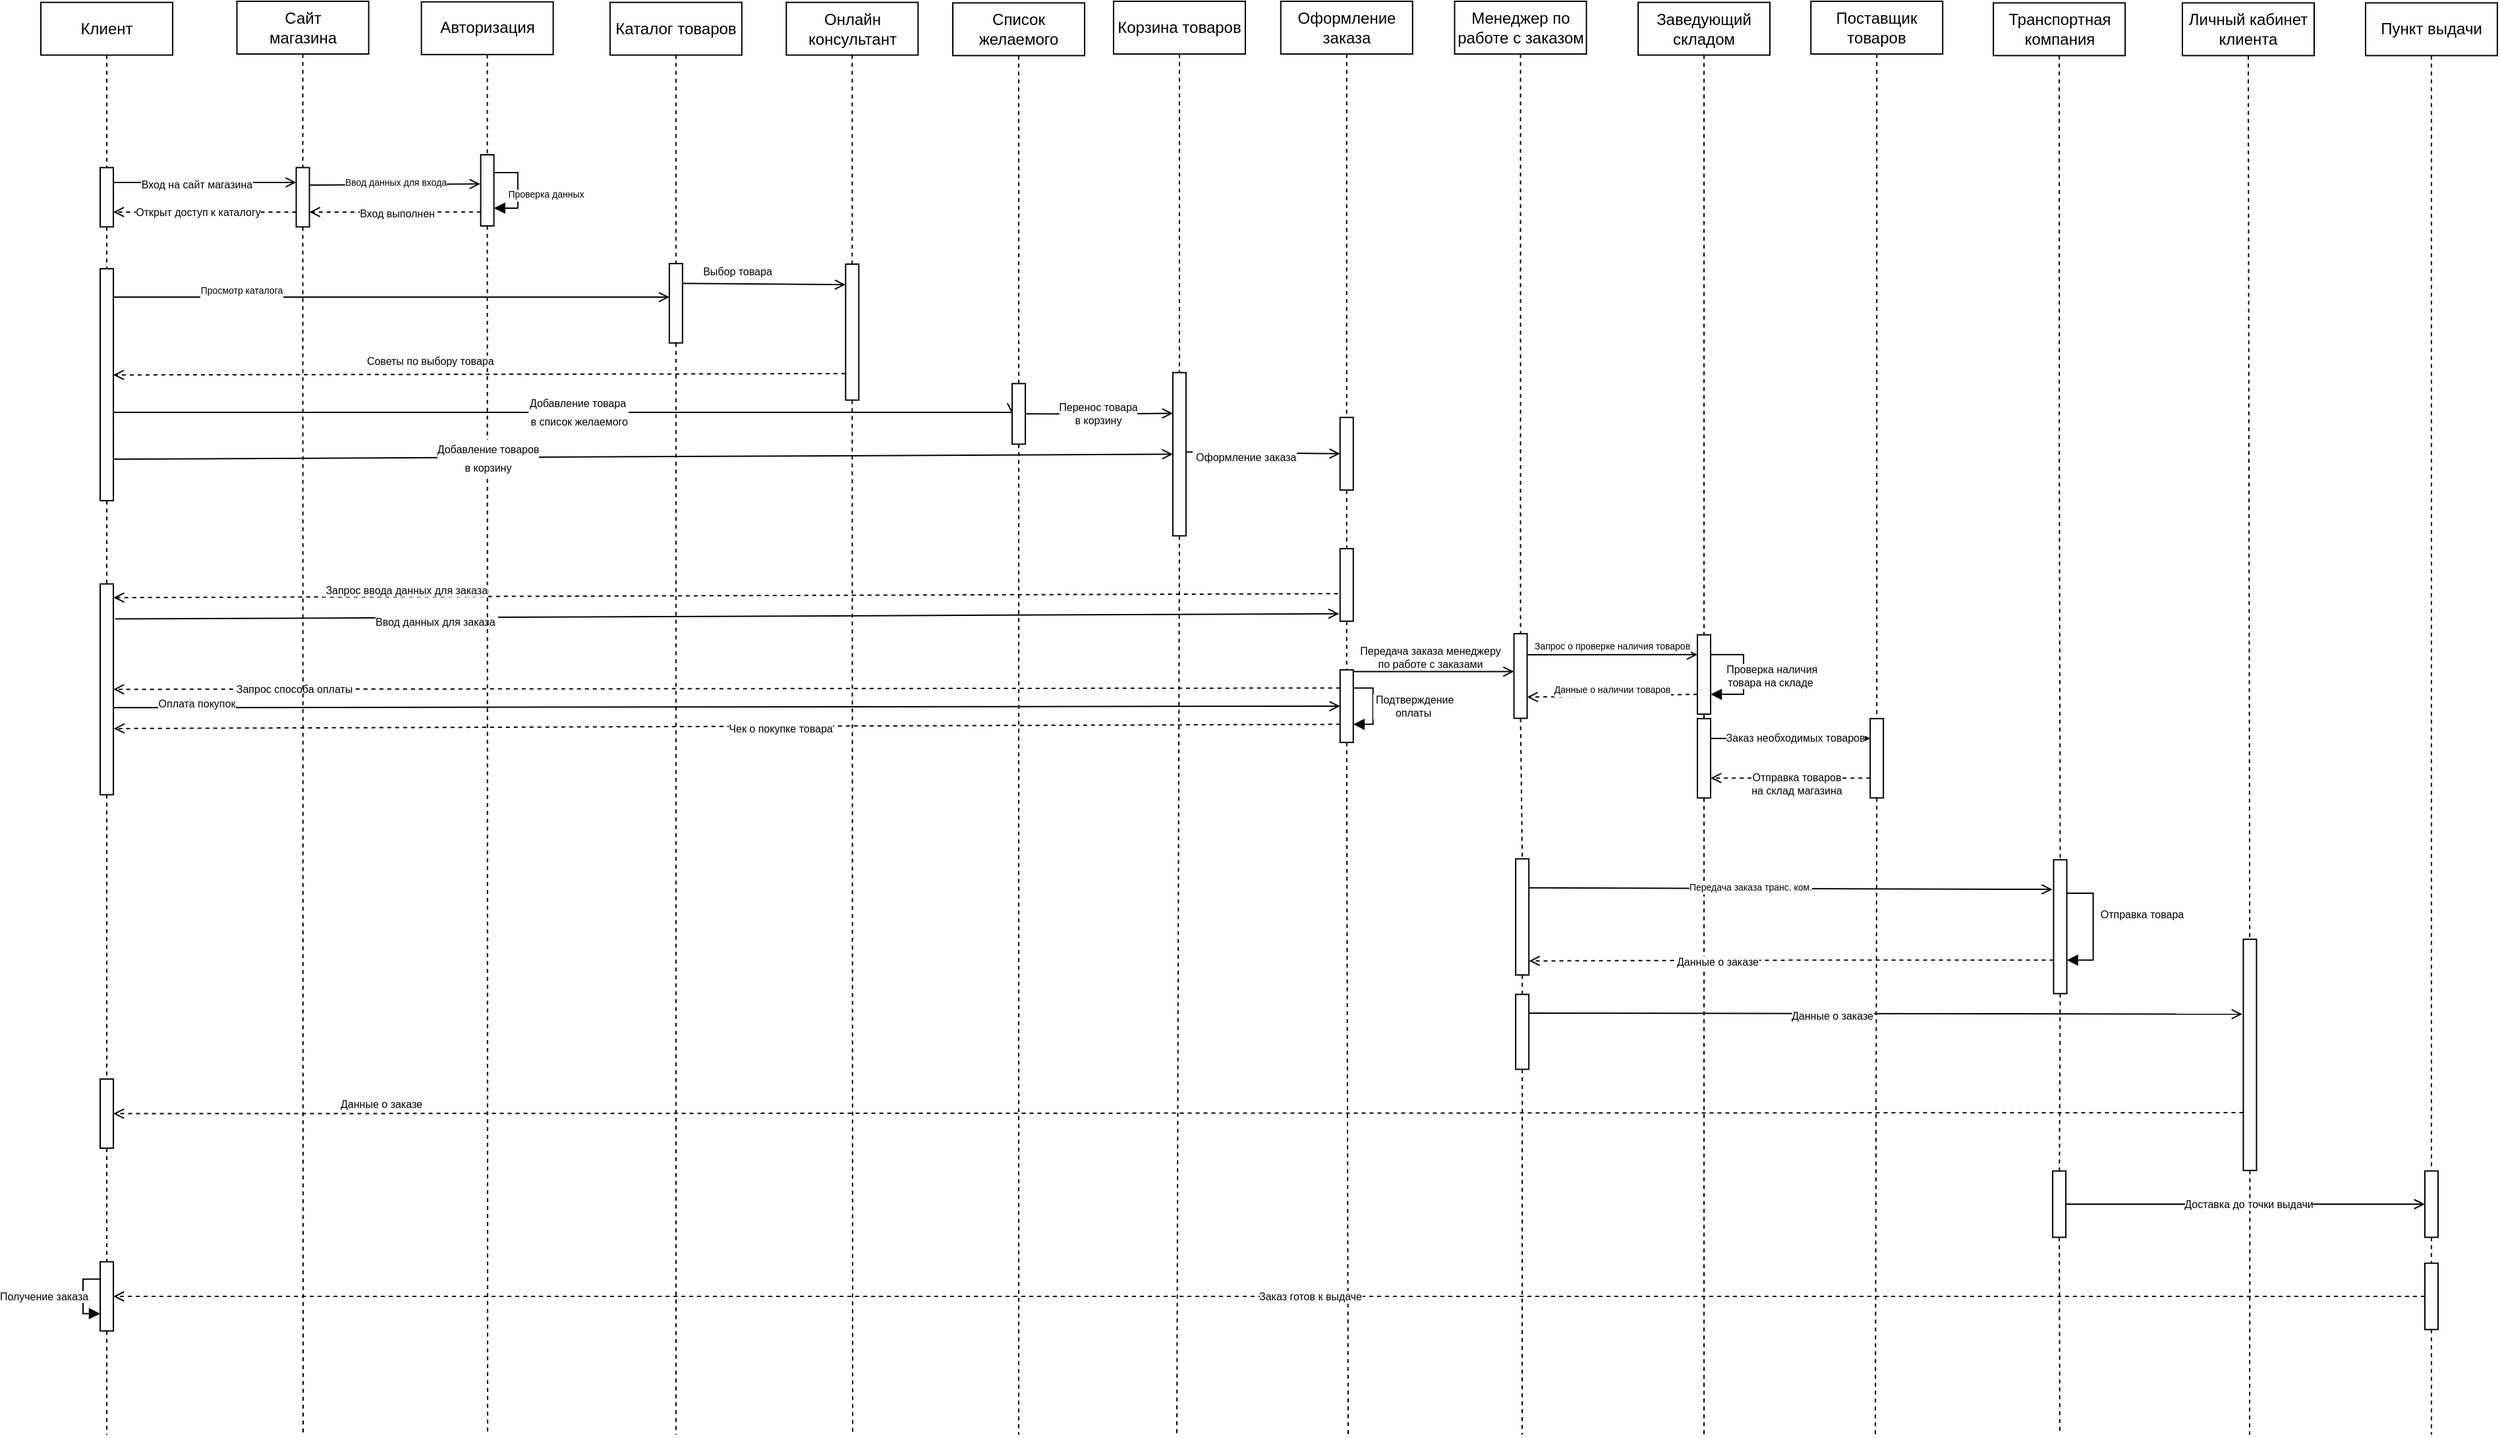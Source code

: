 <mxfile version="20.7.2" type="github">
  <diagram id="1C6cSwg7VmpAiblLXvoy" name="Страница 1">
    <mxGraphModel dx="4471" dy="1217" grid="1" gridSize="10" guides="1" tooltips="1" connect="1" arrows="1" fold="1" page="1" pageScale="1" pageWidth="2339" pageHeight="3300" math="0" shadow="0">
      <root>
        <mxCell id="0" />
        <mxCell id="1" parent="0" />
        <mxCell id="SabWteCTpefjTxFQU9_--33" style="rounded=0;orthogonalLoop=1;jettySize=auto;html=1;fontSize=8;endArrow=none;endFill=0;entryX=0.166;entryY=-0.134;entryDx=0;entryDy=0;startArrow=open;startFill=0;exitX=0.896;exitY=1.076;exitDx=0;exitDy=0;entryPerimeter=0;exitPerimeter=0;" parent="1" source="SabWteCTpefjTxFQU9_--16" target="SabWteCTpefjTxFQU9_--19" edge="1">
          <mxGeometry relative="1" as="geometry">
            <mxPoint x="-620" y="605" as="targetPoint" />
            <mxPoint x="-30" y="540" as="sourcePoint" />
          </mxGeometry>
        </mxCell>
        <mxCell id="SabWteCTpefjTxFQU9_--34" value="Ввод данных для заказа&amp;nbsp;" style="edgeLabel;html=1;align=center;verticalAlign=middle;resizable=0;points=[];fontSize=8;" parent="SabWteCTpefjTxFQU9_--33" vertex="1" connectable="0">
          <mxGeometry x="0.675" y="-1" relative="1" as="geometry">
            <mxPoint x="93" y="4" as="offset" />
          </mxGeometry>
        </mxCell>
        <mxCell id="xmQRBaJtH42mLP0wHH3l-34" value="Менеджер по работе с заказом" style="whiteSpace=wrap;html=1;align=center;" parent="1" vertex="1">
          <mxGeometry x="-329.23" y="72" width="100" height="40" as="geometry" />
        </mxCell>
        <mxCell id="SabWteCTpefjTxFQU9_--8" style="edgeStyle=none;rounded=0;orthogonalLoop=1;jettySize=auto;html=1;exitX=0.5;exitY=1;exitDx=0;exitDy=0;entryX=0;entryY=0.5;entryDx=0;entryDy=0;dashed=1;fontSize=8;endArrow=none;endFill=0;" parent="1" source="xmQRBaJtH42mLP0wHH3l-34" target="xmQRBaJtH42mLP0wHH3l-50" edge="1">
          <mxGeometry relative="1" as="geometry">
            <mxPoint x="-279.23" y="257.0" as="sourcePoint" />
          </mxGeometry>
        </mxCell>
        <mxCell id="wwu7eUDhGdENPaWgCfhL-5" style="edgeStyle=none;rounded=0;orthogonalLoop=1;jettySize=auto;html=1;endArrow=open;endFill=0;exitX=0.25;exitY=0;exitDx=0;exitDy=0;entryX=0.324;entryY=1.078;entryDx=0;entryDy=0;entryPerimeter=0;" parent="1" source="t5wxgiUbX30vSw5wbPk--4" target="hlWkLfJ_ghAU2IeBSESy-3" edge="1">
          <mxGeometry relative="1" as="geometry">
            <mxPoint x="124.5" y="888.88" as="sourcePoint" />
            <mxPoint x="280" y="840.22" as="targetPoint" />
          </mxGeometry>
        </mxCell>
        <mxCell id="wwu7eUDhGdENPaWgCfhL-7" value="Данные о заказе" style="edgeLabel;html=1;align=center;verticalAlign=middle;resizable=0;points=[];fontSize=8;" parent="wwu7eUDhGdENPaWgCfhL-5" vertex="1" connectable="0">
          <mxGeometry x="-0.151" y="-1" relative="1" as="geometry">
            <mxPoint as="offset" />
          </mxGeometry>
        </mxCell>
        <mxCell id="xmQRBaJtH42mLP0wHH3l-50" value="" style="rounded=0;whiteSpace=wrap;html=1;rotation=90;" parent="1" vertex="1">
          <mxGeometry x="-311.33" y="579.11" width="64.22" height="10" as="geometry" />
        </mxCell>
        <mxCell id="Gkl77x3huCFvcmWokDsf-9" style="edgeStyle=none;rounded=0;orthogonalLoop=1;jettySize=auto;html=1;exitX=0.5;exitY=1;exitDx=0;exitDy=0;entryX=0;entryY=0.5;entryDx=0;entryDy=0;dashed=1;endArrow=none;endFill=0;" parent="1" source="Gkl77x3huCFvcmWokDsf-2" target="Gkl77x3huCFvcmWokDsf-33" edge="1">
          <mxGeometry relative="1" as="geometry">
            <mxPoint x="-1351.98" y="137.8" as="targetPoint" />
          </mxGeometry>
        </mxCell>
        <mxCell id="Gkl77x3huCFvcmWokDsf-2" value="Клиент" style="whiteSpace=wrap;html=1;align=center;" parent="1" vertex="1">
          <mxGeometry x="-1401.98" y="72.8" width="100" height="40" as="geometry" />
        </mxCell>
        <mxCell id="Gkl77x3huCFvcmWokDsf-27" style="edgeStyle=none;rounded=0;orthogonalLoop=1;jettySize=auto;html=1;entryX=0.41;entryY=1.034;entryDx=0;entryDy=0;fontSize=7;endArrow=open;endFill=0;exitX=0.294;exitY=0.011;exitDx=0;exitDy=0;entryPerimeter=0;exitPerimeter=0;" parent="1" source="4py7BuK0P5c7qzIg3ZsJ-5" target="Gkl77x3huCFvcmWokDsf-26" edge="1">
          <mxGeometry relative="1" as="geometry">
            <mxPoint x="-1183.23" y="212" as="sourcePoint" />
          </mxGeometry>
        </mxCell>
        <mxCell id="Gkl77x3huCFvcmWokDsf-28" value="Ввод данных для входа" style="edgeLabel;html=1;align=center;verticalAlign=middle;resizable=0;points=[];fontSize=7;" parent="Gkl77x3huCFvcmWokDsf-27" vertex="1" connectable="0">
          <mxGeometry x="-0.348" y="1" relative="1" as="geometry">
            <mxPoint x="23" as="offset" />
          </mxGeometry>
        </mxCell>
        <mxCell id="Gkl77x3huCFvcmWokDsf-31" style="rounded=0;orthogonalLoop=1;jettySize=auto;html=1;exitX=0.5;exitY=1;exitDx=0;exitDy=0;entryX=0;entryY=0.5;entryDx=0;entryDy=0;fontSize=7;endArrow=none;endFill=0;dashed=1;" parent="1" source="Gkl77x3huCFvcmWokDsf-25" target="Gkl77x3huCFvcmWokDsf-26" edge="1">
          <mxGeometry relative="1" as="geometry" />
        </mxCell>
        <mxCell id="Gkl77x3huCFvcmWokDsf-25" value="Авторизация" style="whiteSpace=wrap;html=1;align=center;" parent="1" vertex="1">
          <mxGeometry x="-1113.23" y="72.4" width="100" height="40" as="geometry" />
        </mxCell>
        <mxCell id="Gkl77x3huCFvcmWokDsf-38" style="edgeStyle=none;rounded=0;orthogonalLoop=1;jettySize=auto;html=1;exitX=1;exitY=0.5;exitDx=0;exitDy=0;dashed=1;fontSize=7;endArrow=none;endFill=0;" parent="1" source="Gkl77x3huCFvcmWokDsf-26" edge="1">
          <mxGeometry relative="1" as="geometry">
            <mxPoint x="-1063" y="1160" as="targetPoint" />
          </mxGeometry>
        </mxCell>
        <mxCell id="4py7BuK0P5c7qzIg3ZsJ-1" style="rounded=0;orthogonalLoop=1;jettySize=auto;html=1;exitX=0.804;exitY=0.984;exitDx=0;exitDy=0;dashed=1;endArrow=open;endFill=0;entryX=0.75;entryY=0;entryDx=0;entryDy=0;exitPerimeter=0;" parent="1" source="Gkl77x3huCFvcmWokDsf-26" target="4py7BuK0P5c7qzIg3ZsJ-5" edge="1">
          <mxGeometry relative="1" as="geometry">
            <mxPoint x="-1183.23" y="229" as="targetPoint" />
          </mxGeometry>
        </mxCell>
        <mxCell id="4py7BuK0P5c7qzIg3ZsJ-2" value="&lt;font style=&quot;font-size: 8px;&quot;&gt;Вход выполнен&lt;/font&gt;" style="edgeLabel;html=1;align=center;verticalAlign=middle;resizable=0;points=[];" parent="4py7BuK0P5c7qzIg3ZsJ-1" vertex="1" connectable="0">
          <mxGeometry x="0.517" relative="1" as="geometry">
            <mxPoint x="34" as="offset" />
          </mxGeometry>
        </mxCell>
        <mxCell id="Gkl77x3huCFvcmWokDsf-26" value="" style="rounded=0;whiteSpace=wrap;html=1;rotation=90;" parent="1" vertex="1">
          <mxGeometry x="-1090.22" y="210.5" width="53.99" height="10" as="geometry" />
        </mxCell>
        <mxCell id="Gkl77x3huCFvcmWokDsf-29" style="edgeStyle=orthogonalEdgeStyle;rounded=0;orthogonalLoop=1;jettySize=auto;html=1;exitX=0.25;exitY=0;exitDx=0;exitDy=0;entryX=0.75;entryY=0;entryDx=0;entryDy=0;fontSize=7;endArrow=block;endFill=1;" parent="1" source="Gkl77x3huCFvcmWokDsf-26" target="Gkl77x3huCFvcmWokDsf-26" edge="1">
          <mxGeometry relative="1" as="geometry">
            <Array as="points">
              <mxPoint x="-1040.1" y="201.81" />
              <mxPoint x="-1040.1" y="228.81" />
            </Array>
          </mxGeometry>
        </mxCell>
        <mxCell id="Gkl77x3huCFvcmWokDsf-30" value="&amp;nbsp;Проверка данных" style="edgeLabel;html=1;align=center;verticalAlign=middle;resizable=0;points=[];fontSize=7;" parent="Gkl77x3huCFvcmWokDsf-29" vertex="1" connectable="0">
          <mxGeometry x="0.103" y="1" relative="1" as="geometry">
            <mxPoint x="19" as="offset" />
          </mxGeometry>
        </mxCell>
        <mxCell id="Gkl77x3huCFvcmWokDsf-32" value="Каталог товаров" style="whiteSpace=wrap;html=1;align=center;" parent="1" vertex="1">
          <mxGeometry x="-970.1" y="72.8" width="100" height="40" as="geometry" />
        </mxCell>
        <mxCell id="4py7BuK0P5c7qzIg3ZsJ-7" style="edgeStyle=none;rounded=0;orthogonalLoop=1;jettySize=auto;html=1;exitX=0.25;exitY=0;exitDx=0;exitDy=0;entryX=0.25;entryY=1;entryDx=0;entryDy=0;fontSize=8;endArrow=open;endFill=0;" parent="1" source="Gkl77x3huCFvcmWokDsf-33" target="4py7BuK0P5c7qzIg3ZsJ-5" edge="1">
          <mxGeometry relative="1" as="geometry" />
        </mxCell>
        <mxCell id="4py7BuK0P5c7qzIg3ZsJ-8" value="Вход на сайт магазина" style="edgeLabel;html=1;align=center;verticalAlign=middle;resizable=0;points=[];fontSize=8;" parent="4py7BuK0P5c7qzIg3ZsJ-7" vertex="1" connectable="0">
          <mxGeometry x="-0.247" y="-2" relative="1" as="geometry">
            <mxPoint x="11" y="-1" as="offset" />
          </mxGeometry>
        </mxCell>
        <mxCell id="Gkl77x3huCFvcmWokDsf-33" value="" style="rounded=0;whiteSpace=wrap;html=1;rotation=90;" parent="1" vertex="1">
          <mxGeometry x="-1374.48" y="215.71" width="45" height="10" as="geometry" />
        </mxCell>
        <mxCell id="SabWteCTpefjTxFQU9_--7" style="edgeStyle=none;rounded=0;orthogonalLoop=1;jettySize=auto;html=1;exitX=1;exitY=0.5;exitDx=0;exitDy=0;dashed=1;fontSize=8;endArrow=none;endFill=0;" parent="1" source="SabWteCTpefjTxFQU9_--23" edge="1">
          <mxGeometry relative="1" as="geometry">
            <mxPoint x="-920" y="1160" as="targetPoint" />
            <mxPoint x="-920.115" y="481.825" as="sourcePoint" />
          </mxGeometry>
        </mxCell>
        <mxCell id="Gkl77x3huCFvcmWokDsf-39" style="edgeStyle=none;rounded=0;orthogonalLoop=1;jettySize=auto;html=1;exitX=0.122;exitY=0.013;exitDx=0;exitDy=0;entryX=0.423;entryY=0.991;entryDx=0;entryDy=0;fontSize=7;endArrow=open;endFill=0;exitPerimeter=0;entryPerimeter=0;" parent="1" source="Gkl77x3huCFvcmWokDsf-37" target="SabWteCTpefjTxFQU9_--23" edge="1">
          <mxGeometry relative="1" as="geometry" />
        </mxCell>
        <mxCell id="Gkl77x3huCFvcmWokDsf-40" value="Просмотр каталога" style="edgeLabel;html=1;align=center;verticalAlign=middle;resizable=0;points=[];fontSize=7;" parent="Gkl77x3huCFvcmWokDsf-39" vertex="1" connectable="0">
          <mxGeometry x="-0.301" y="1" relative="1" as="geometry">
            <mxPoint x="-51" y="-4" as="offset" />
          </mxGeometry>
        </mxCell>
        <mxCell id="SabWteCTpefjTxFQU9_--12" style="edgeStyle=none;rounded=0;orthogonalLoop=1;jettySize=auto;html=1;exitX=0.5;exitY=1;exitDx=0;exitDy=0;entryX=0;entryY=0.5;entryDx=0;entryDy=0;dashed=1;fontSize=8;endArrow=none;endFill=0;" parent="1" source="SabWteCTpefjTxFQU9_--10" target="SabWteCTpefjTxFQU9_--11" edge="1">
          <mxGeometry relative="1" as="geometry" />
        </mxCell>
        <mxCell id="SabWteCTpefjTxFQU9_--10" value="Корзина товаров" style="whiteSpace=wrap;html=1;align=center;" parent="1" vertex="1">
          <mxGeometry x="-588.04" y="72" width="100" height="40" as="geometry" />
        </mxCell>
        <mxCell id="SabWteCTpefjTxFQU9_--18" style="edgeStyle=none;rounded=0;orthogonalLoop=1;jettySize=auto;html=1;exitX=1;exitY=0.5;exitDx=0;exitDy=0;dashed=1;fontSize=8;endArrow=none;endFill=0;" parent="1" source="SabWteCTpefjTxFQU9_--11" edge="1">
          <mxGeometry relative="1" as="geometry">
            <mxPoint x="-540" y="1160" as="targetPoint" />
          </mxGeometry>
        </mxCell>
        <mxCell id="6CkgmIkL6e7vxcwUD5hK-3" style="rounded=0;orthogonalLoop=1;jettySize=auto;html=1;exitX=0.487;exitY=-0.016;exitDx=0;exitDy=0;entryX=0.5;entryY=1;entryDx=0;entryDy=0;endArrow=open;endFill=0;exitPerimeter=0;" parent="1" source="SabWteCTpefjTxFQU9_--11" target="6CkgmIkL6e7vxcwUD5hK-1" edge="1">
          <mxGeometry relative="1" as="geometry" />
        </mxCell>
        <mxCell id="6CkgmIkL6e7vxcwUD5hK-4" value="&lt;font style=&quot;font-size: 8px;&quot;&gt;&amp;nbsp;Оформление заказа&lt;/font&gt;" style="edgeLabel;html=1;align=center;verticalAlign=middle;resizable=0;points=[];" parent="6CkgmIkL6e7vxcwUD5hK-3" vertex="1" connectable="0">
          <mxGeometry x="-0.252" y="-2" relative="1" as="geometry">
            <mxPoint as="offset" />
          </mxGeometry>
        </mxCell>
        <mxCell id="SabWteCTpefjTxFQU9_--11" value="" style="rounded=0;whiteSpace=wrap;html=1;rotation=90;" parent="1" vertex="1">
          <mxGeometry x="-600" y="410.77" width="123.91" height="10" as="geometry" />
        </mxCell>
        <mxCell id="SabWteCTpefjTxFQU9_--17" style="edgeStyle=none;rounded=0;orthogonalLoop=1;jettySize=auto;html=1;exitX=1;exitY=0.5;exitDx=0;exitDy=0;entryX=0;entryY=0.5;entryDx=0;entryDy=0;fontSize=8;endArrow=none;endFill=0;dashed=1;startArrow=none;" parent="1" source="6CkgmIkL6e7vxcwUD5hK-1" target="SabWteCTpefjTxFQU9_--16" edge="1">
          <mxGeometry relative="1" as="geometry" />
        </mxCell>
        <mxCell id="SabWteCTpefjTxFQU9_--15" value="Оформление заказа" style="whiteSpace=wrap;html=1;align=center;" parent="1" vertex="1">
          <mxGeometry x="-461.14" y="72" width="100" height="40" as="geometry" />
        </mxCell>
        <mxCell id="SabWteCTpefjTxFQU9_--37" style="edgeStyle=none;rounded=0;orthogonalLoop=1;jettySize=auto;html=1;exitX=1;exitY=0.5;exitDx=0;exitDy=0;entryX=0;entryY=0.5;entryDx=0;entryDy=0;dashed=1;fontSize=8;endArrow=none;endFill=0;" parent="1" source="SabWteCTpefjTxFQU9_--16" target="SabWteCTpefjTxFQU9_--36" edge="1">
          <mxGeometry relative="1" as="geometry" />
        </mxCell>
        <mxCell id="SabWteCTpefjTxFQU9_--21" style="edgeStyle=none;rounded=0;orthogonalLoop=1;jettySize=auto;html=1;entryX=0.62;entryY=1.068;entryDx=0;entryDy=0;fontSize=8;endArrow=none;endFill=0;exitX=0.065;exitY=-0.011;exitDx=0;exitDy=0;exitPerimeter=0;dashed=1;startArrow=open;startFill=0;entryPerimeter=0;" parent="1" source="SabWteCTpefjTxFQU9_--19" target="SabWteCTpefjTxFQU9_--16" edge="1">
          <mxGeometry relative="1" as="geometry">
            <mxPoint x="-940" y="530" as="sourcePoint" />
          </mxGeometry>
        </mxCell>
        <mxCell id="SabWteCTpefjTxFQU9_--22" value="&amp;nbsp;Запрос ввода данных для заказа" style="edgeLabel;html=1;align=center;verticalAlign=middle;resizable=0;points=[];fontSize=8;" parent="SabWteCTpefjTxFQU9_--21" vertex="1" connectable="0">
          <mxGeometry x="-0.865" y="2" relative="1" as="geometry">
            <mxPoint x="158" y="-4" as="offset" />
          </mxGeometry>
        </mxCell>
        <mxCell id="SabWteCTpefjTxFQU9_--38" style="edgeStyle=none;rounded=0;orthogonalLoop=1;jettySize=auto;html=1;exitX=0.587;exitY=0.025;exitDx=0;exitDy=0;entryX=0.5;entryY=1;entryDx=0;entryDy=0;fontSize=8;endArrow=open;endFill=0;exitPerimeter=0;" parent="1" source="SabWteCTpefjTxFQU9_--19" target="SabWteCTpefjTxFQU9_--36" edge="1">
          <mxGeometry relative="1" as="geometry" />
        </mxCell>
        <mxCell id="SabWteCTpefjTxFQU9_--39" value="Оплата покупок" style="edgeLabel;html=1;align=center;verticalAlign=middle;resizable=0;points=[];fontSize=8;" parent="SabWteCTpefjTxFQU9_--38" vertex="1" connectable="0">
          <mxGeometry x="-0.791" relative="1" as="geometry">
            <mxPoint x="-35" y="-3" as="offset" />
          </mxGeometry>
        </mxCell>
        <mxCell id="SabWteCTpefjTxFQU9_--19" value="" style="rounded=0;whiteSpace=wrap;html=1;rotation=90;" parent="1" vertex="1">
          <mxGeometry x="-1431.98" y="589.23" width="160" height="10" as="geometry" />
        </mxCell>
        <mxCell id="SabWteCTpefjTxFQU9_--20" value="" style="rounded=0;orthogonalLoop=1;jettySize=auto;html=1;exitX=1;exitY=0.5;exitDx=0;exitDy=0;fontSize=8;endArrow=none;endFill=0;dashed=1;startArrow=none;" parent="1" source="Gkl77x3huCFvcmWokDsf-37" target="SabWteCTpefjTxFQU9_--19" edge="1">
          <mxGeometry relative="1" as="geometry">
            <mxPoint x="-1352.274" y="812.8" as="targetPoint" />
            <mxPoint x="-1351.98" y="323.2" as="sourcePoint" />
          </mxGeometry>
        </mxCell>
        <mxCell id="tWSVUriyzBmCFwbqHir8-5" style="edgeStyle=none;rounded=0;orthogonalLoop=1;jettySize=auto;html=1;exitX=0.25;exitY=0;exitDx=0;exitDy=0;entryX=0.151;entryY=1.007;entryDx=0;entryDy=0;endArrow=open;endFill=0;entryPerimeter=0;" parent="1" source="SabWteCTpefjTxFQU9_--23" target="tWSVUriyzBmCFwbqHir8-3" edge="1">
          <mxGeometry relative="1" as="geometry" />
        </mxCell>
        <mxCell id="tWSVUriyzBmCFwbqHir8-8" value="&amp;nbsp; Выбор товара" style="edgeLabel;html=1;align=center;verticalAlign=middle;resizable=0;points=[];fontSize=8;" parent="tWSVUriyzBmCFwbqHir8-5" vertex="1" connectable="0">
          <mxGeometry x="-0.425" y="-1" relative="1" as="geometry">
            <mxPoint x="3" y="-11" as="offset" />
          </mxGeometry>
        </mxCell>
        <mxCell id="SabWteCTpefjTxFQU9_--23" value="" style="rounded=0;whiteSpace=wrap;html=1;rotation=90;" parent="1" vertex="1">
          <mxGeometry x="-950.23" y="296.2" width="60.23" height="10" as="geometry" />
        </mxCell>
        <mxCell id="SabWteCTpefjTxFQU9_--24" value="" style="edgeStyle=none;rounded=0;orthogonalLoop=1;jettySize=auto;html=1;exitX=0.5;exitY=1;exitDx=0;exitDy=0;entryX=0;entryY=0.5;entryDx=0;entryDy=0;dashed=1;fontSize=7;endArrow=none;endFill=0;" parent="1" source="Gkl77x3huCFvcmWokDsf-32" target="SabWteCTpefjTxFQU9_--23" edge="1">
          <mxGeometry relative="1" as="geometry">
            <mxPoint x="-920.1" y="112.8" as="sourcePoint" />
            <mxPoint x="-920.115" y="421.595" as="targetPoint" />
          </mxGeometry>
        </mxCell>
        <mxCell id="6CkgmIkL6e7vxcwUD5hK-7" style="rounded=0;orthogonalLoop=1;jettySize=auto;html=1;exitX=0;exitY=0;exitDx=0;exitDy=0;fontSize=8;endArrow=open;endFill=0;entryX=0.25;entryY=1;entryDx=0;entryDy=0;" parent="1" edge="1">
          <mxGeometry relative="1" as="geometry">
            <mxPoint x="-284.22" y="580.79" as="targetPoint" />
            <mxPoint x="-406.135" y="580.735" as="sourcePoint" />
          </mxGeometry>
        </mxCell>
        <mxCell id="6CkgmIkL6e7vxcwUD5hK-9" value="Передача заказа менеджеру &lt;br&gt;по работе с заказами" style="edgeLabel;html=1;align=center;verticalAlign=middle;resizable=0;points=[];fontSize=8;" parent="6CkgmIkL6e7vxcwUD5hK-7" vertex="1" connectable="0">
          <mxGeometry x="-0.045" y="2" relative="1" as="geometry">
            <mxPoint y="-9" as="offset" />
          </mxGeometry>
        </mxCell>
        <mxCell id="6CkgmIkL6e7vxcwUD5hK-10" style="edgeStyle=none;rounded=0;orthogonalLoop=1;jettySize=auto;html=1;exitX=0.75;exitY=1;exitDx=0;exitDy=0;entryX=0.686;entryY=-0.039;entryDx=0;entryDy=0;entryPerimeter=0;fontSize=8;endArrow=open;endFill=0;dashed=1;" parent="1" source="SabWteCTpefjTxFQU9_--36" target="SabWteCTpefjTxFQU9_--19" edge="1">
          <mxGeometry relative="1" as="geometry" />
        </mxCell>
        <mxCell id="6CkgmIkL6e7vxcwUD5hK-11" value="Чек о покупке товара" style="edgeLabel;html=1;align=center;verticalAlign=middle;resizable=0;points=[];fontSize=8;" parent="6CkgmIkL6e7vxcwUD5hK-10" vertex="1" connectable="0">
          <mxGeometry x="-0.085" y="2" relative="1" as="geometry">
            <mxPoint as="offset" />
          </mxGeometry>
        </mxCell>
        <mxCell id="hsWbIuTdc0-6WUOHF7rW-1" style="rounded=0;orthogonalLoop=1;jettySize=auto;html=1;exitX=0.25;exitY=1;exitDx=0;exitDy=0;entryX=0.5;entryY=0;entryDx=0;entryDy=0;dashed=1;endArrow=open;endFill=0;" parent="1" source="SabWteCTpefjTxFQU9_--36" target="SabWteCTpefjTxFQU9_--19" edge="1">
          <mxGeometry relative="1" as="geometry" />
        </mxCell>
        <mxCell id="hsWbIuTdc0-6WUOHF7rW-2" value="&lt;span style=&quot;font-size: 8px;&quot;&gt;Запрос способа оплаты&lt;/span&gt;" style="edgeLabel;html=1;align=center;verticalAlign=middle;resizable=0;points=[];" parent="hsWbIuTdc0-6WUOHF7rW-1" vertex="1" connectable="0">
          <mxGeometry x="0.706" y="-1" relative="1" as="geometry">
            <mxPoint as="offset" />
          </mxGeometry>
        </mxCell>
        <mxCell id="b9YagP9N5LQ2oF-ExX-y-10" style="edgeStyle=none;rounded=0;orthogonalLoop=1;jettySize=auto;html=1;exitX=1;exitY=0.5;exitDx=0;exitDy=0;dashed=1;fontSize=7;startArrow=none;startFill=0;endArrow=none;endFill=0;" parent="1" source="SabWteCTpefjTxFQU9_--36" edge="1">
          <mxGeometry relative="1" as="geometry">
            <mxPoint x="-410" y="1160" as="targetPoint" />
          </mxGeometry>
        </mxCell>
        <mxCell id="SabWteCTpefjTxFQU9_--36" value="" style="rounded=0;whiteSpace=wrap;html=1;rotation=90;" parent="1" vertex="1">
          <mxGeometry x="-438.69" y="602.0" width="55.11" height="10" as="geometry" />
        </mxCell>
        <mxCell id="SabWteCTpefjTxFQU9_--40" style="edgeStyle=orthogonalEdgeStyle;rounded=0;orthogonalLoop=1;jettySize=auto;html=1;exitX=0.25;exitY=0;exitDx=0;exitDy=0;entryX=0.75;entryY=0;entryDx=0;entryDy=0;fontSize=8;endArrow=block;endFill=1;" parent="1" source="SabWteCTpefjTxFQU9_--36" target="SabWteCTpefjTxFQU9_--36" edge="1">
          <mxGeometry relative="1" as="geometry">
            <Array as="points">
              <mxPoint x="-391.14" y="593" />
              <mxPoint x="-391.14" y="621" />
            </Array>
          </mxGeometry>
        </mxCell>
        <mxCell id="SabWteCTpefjTxFQU9_--41" value="&amp;nbsp;Подтверждение &lt;br&gt;оплаты" style="edgeLabel;html=1;align=center;verticalAlign=middle;resizable=0;points=[];fontSize=8;" parent="SabWteCTpefjTxFQU9_--40" vertex="1" connectable="0">
          <mxGeometry x="-0.335" y="3" relative="1" as="geometry">
            <mxPoint x="27" y="10" as="offset" />
          </mxGeometry>
        </mxCell>
        <mxCell id="tWSVUriyzBmCFwbqHir8-2" style="rounded=0;orthogonalLoop=1;jettySize=auto;html=1;exitX=1;exitY=0.5;exitDx=0;exitDy=0;dashed=1;endArrow=none;endFill=0;startArrow=none;" parent="1" source="tWSVUriyzBmCFwbqHir8-3" edge="1">
          <mxGeometry relative="1" as="geometry">
            <mxPoint x="-786" y="1160" as="targetPoint" />
          </mxGeometry>
        </mxCell>
        <mxCell id="tWSVUriyzBmCFwbqHir8-1" value="Онлайн консультант" style="whiteSpace=wrap;html=1;align=center;" parent="1" vertex="1">
          <mxGeometry x="-836.35" y="72.8" width="100" height="40" as="geometry" />
        </mxCell>
        <mxCell id="tWSVUriyzBmCFwbqHir8-6" style="edgeStyle=none;rounded=0;orthogonalLoop=1;jettySize=auto;html=1;exitX=0.805;exitY=1.017;exitDx=0;exitDy=0;entryX=0.458;entryY=0.012;entryDx=0;entryDy=0;endArrow=open;endFill=0;dashed=1;exitPerimeter=0;entryPerimeter=0;" parent="1" source="tWSVUriyzBmCFwbqHir8-3" target="Gkl77x3huCFvcmWokDsf-37" edge="1">
          <mxGeometry relative="1" as="geometry" />
        </mxCell>
        <mxCell id="tWSVUriyzBmCFwbqHir8-12" value="&amp;nbsp;Советы по выбору товара" style="edgeLabel;html=1;align=center;verticalAlign=middle;resizable=0;points=[];fontSize=8;" parent="tWSVUriyzBmCFwbqHir8-6" vertex="1" connectable="0">
          <mxGeometry x="0.212" relative="1" as="geometry">
            <mxPoint x="20" y="-10" as="offset" />
          </mxGeometry>
        </mxCell>
        <mxCell id="tWSVUriyzBmCFwbqHir8-3" value="" style="rounded=0;whiteSpace=wrap;html=1;rotation=90;" parent="1" vertex="1">
          <mxGeometry x="-837.96" y="318.1" width="103.23" height="10" as="geometry" />
        </mxCell>
        <mxCell id="tWSVUriyzBmCFwbqHir8-4" value="" style="edgeStyle=orthogonalEdgeStyle;rounded=0;orthogonalLoop=1;jettySize=auto;html=1;exitX=0.5;exitY=1;exitDx=0;exitDy=0;dashed=1;endArrow=none;endFill=0;" parent="1" source="tWSVUriyzBmCFwbqHir8-1" target="tWSVUriyzBmCFwbqHir8-3" edge="1">
          <mxGeometry relative="1" as="geometry">
            <mxPoint x="-786.35" y="812.4" as="targetPoint" />
            <mxPoint x="-786.35" y="112.8" as="sourcePoint" />
          </mxGeometry>
        </mxCell>
        <mxCell id="IDRo27c4-7jk8g-NWwNv-1" style="rounded=0;orthogonalLoop=1;jettySize=auto;html=1;entryX=0.5;entryY=1;entryDx=0;entryDy=0;exitX=0.821;exitY=0.052;exitDx=0;exitDy=0;exitPerimeter=0;endArrow=open;endFill=0;" parent="1" source="Gkl77x3huCFvcmWokDsf-37" target="SabWteCTpefjTxFQU9_--11" edge="1">
          <mxGeometry relative="1" as="geometry">
            <mxPoint x="-1170" y="450" as="sourcePoint" />
          </mxGeometry>
        </mxCell>
        <mxCell id="IDRo27c4-7jk8g-NWwNv-2" value="&lt;font style=&quot;font-size: 8px;&quot;&gt;Добавление товаров &lt;br&gt;в корзину&lt;/font&gt;" style="edgeLabel;html=1;align=center;verticalAlign=middle;resizable=0;points=[];" parent="IDRo27c4-7jk8g-NWwNv-1" vertex="1" connectable="0">
          <mxGeometry x="-0.294" y="2" relative="1" as="geometry">
            <mxPoint y="2" as="offset" />
          </mxGeometry>
        </mxCell>
        <mxCell id="F6ySvw9gOs0Uk4eS4X5j-9" style="edgeStyle=orthogonalEdgeStyle;rounded=0;orthogonalLoop=1;jettySize=auto;html=1;exitX=0.75;exitY=0;exitDx=0;exitDy=0;entryX=0.5;entryY=1;entryDx=0;entryDy=0;endArrow=open;endFill=0;" edge="1" parent="1" source="Gkl77x3huCFvcmWokDsf-37" target="F6ySvw9gOs0Uk4eS4X5j-7">
          <mxGeometry relative="1" as="geometry">
            <Array as="points">
              <mxPoint x="-1347" y="384" />
            </Array>
          </mxGeometry>
        </mxCell>
        <mxCell id="F6ySvw9gOs0Uk4eS4X5j-10" value="&lt;font style=&quot;font-size: 8px;&quot;&gt;Добавление товара&lt;br&gt;&amp;nbsp;в список желаемого&lt;/font&gt;" style="edgeLabel;html=1;align=center;verticalAlign=middle;resizable=0;points=[];" vertex="1" connectable="0" parent="F6ySvw9gOs0Uk4eS4X5j-9">
          <mxGeometry x="0.06" y="1" relative="1" as="geometry">
            <mxPoint as="offset" />
          </mxGeometry>
        </mxCell>
        <mxCell id="Gkl77x3huCFvcmWokDsf-37" value="" style="rounded=0;whiteSpace=wrap;html=1;rotation=90;" parent="1" vertex="1">
          <mxGeometry x="-1440" y="358.02" width="176.04" height="10" as="geometry" />
        </mxCell>
        <mxCell id="tWSVUriyzBmCFwbqHir8-9" value="" style="rounded=0;orthogonalLoop=1;jettySize=auto;html=1;exitX=1;exitY=0.5;exitDx=0;exitDy=0;fontSize=8;endArrow=none;endFill=0;dashed=1;" parent="1" source="Gkl77x3huCFvcmWokDsf-33" target="Gkl77x3huCFvcmWokDsf-37" edge="1">
          <mxGeometry relative="1" as="geometry">
            <mxPoint x="-1351.98" y="514.23" as="targetPoint" />
            <mxPoint x="-1351.98" y="323.2" as="sourcePoint" />
          </mxGeometry>
        </mxCell>
        <mxCell id="tWSVUriyzBmCFwbqHir8-14" style="rounded=0;orthogonalLoop=1;jettySize=auto;html=1;exitX=1;exitY=0.5;exitDx=0;exitDy=0;fontSize=8;endArrow=none;endFill=0;dashed=1;startArrow=none;" parent="1" source="sa_YYTe1VB1jBONE82s6-5" edge="1">
          <mxGeometry relative="1" as="geometry">
            <mxPoint x="-140" y="1160" as="targetPoint" />
          </mxGeometry>
        </mxCell>
        <mxCell id="tWSVUriyzBmCFwbqHir8-13" value="Заведующий складом" style="whiteSpace=wrap;html=1;align=center;" parent="1" vertex="1">
          <mxGeometry x="-190.0" y="72.8" width="100" height="40" as="geometry" />
        </mxCell>
        <mxCell id="sa_YYTe1VB1jBONE82s6-7" style="edgeStyle=none;rounded=0;orthogonalLoop=1;jettySize=auto;html=1;exitX=1;exitY=0.5;exitDx=0;exitDy=0;entryX=0;entryY=0.5;entryDx=0;entryDy=0;dashed=1;endArrow=none;endFill=0;" parent="1" source="tWSVUriyzBmCFwbqHir8-15" target="sa_YYTe1VB1jBONE82s6-5" edge="1">
          <mxGeometry relative="1" as="geometry" />
        </mxCell>
        <mxCell id="b9YagP9N5LQ2oF-ExX-y-3" style="rounded=0;orthogonalLoop=1;jettySize=auto;html=1;exitX=0.25;exitY=1;exitDx=0;exitDy=0;endArrow=none;endFill=0;startArrow=open;startFill=0;entryX=0.25;entryY=0;entryDx=0;entryDy=0;" parent="1" source="tWSVUriyzBmCFwbqHir8-15" target="xmQRBaJtH42mLP0wHH3l-50" edge="1">
          <mxGeometry relative="1" as="geometry">
            <mxPoint x="-270" y="570" as="targetPoint" />
          </mxGeometry>
        </mxCell>
        <mxCell id="b9YagP9N5LQ2oF-ExX-y-4" value="&lt;font style=&quot;font-size: 7px;&quot;&gt;Запрос о проверке наличия товаров&lt;/font&gt;" style="edgeLabel;html=1;align=center;verticalAlign=middle;resizable=0;points=[];" parent="b9YagP9N5LQ2oF-ExX-y-3" vertex="1" connectable="0">
          <mxGeometry x="0.212" y="-1" relative="1" as="geometry">
            <mxPoint x="13" y="-7" as="offset" />
          </mxGeometry>
        </mxCell>
        <mxCell id="b9YagP9N5LQ2oF-ExX-y-5" style="edgeStyle=none;rounded=0;orthogonalLoop=1;jettySize=auto;html=1;exitX=0.75;exitY=1;exitDx=0;exitDy=0;fontSize=7;startArrow=none;startFill=0;endArrow=open;endFill=0;dashed=1;entryX=0.75;entryY=0;entryDx=0;entryDy=0;" parent="1" source="tWSVUriyzBmCFwbqHir8-15" target="xmQRBaJtH42mLP0wHH3l-50" edge="1">
          <mxGeometry relative="1" as="geometry">
            <mxPoint x="-270" y="598" as="targetPoint" />
          </mxGeometry>
        </mxCell>
        <mxCell id="b9YagP9N5LQ2oF-ExX-y-6" value="Данные о наличии товаров" style="edgeLabel;html=1;align=center;verticalAlign=middle;resizable=0;points=[];fontSize=7;" parent="b9YagP9N5LQ2oF-ExX-y-5" vertex="1" connectable="0">
          <mxGeometry x="0.276" y="-1" relative="1" as="geometry">
            <mxPoint x="17" y="-4" as="offset" />
          </mxGeometry>
        </mxCell>
        <mxCell id="tWSVUriyzBmCFwbqHir8-15" value="" style="rounded=0;whiteSpace=wrap;html=1;rotation=90;" parent="1" vertex="1">
          <mxGeometry x="-170.11" y="577.97" width="60.23" height="10" as="geometry" />
        </mxCell>
        <mxCell id="tWSVUriyzBmCFwbqHir8-20" style="edgeStyle=orthogonalEdgeStyle;rounded=0;orthogonalLoop=1;jettySize=auto;html=1;exitX=0.25;exitY=0;exitDx=0;exitDy=0;entryX=0.75;entryY=0;entryDx=0;entryDy=0;fontSize=8;endArrow=block;endFill=1;" parent="1" source="tWSVUriyzBmCFwbqHir8-15" target="tWSVUriyzBmCFwbqHir8-15" edge="1">
          <mxGeometry relative="1" as="geometry">
            <Array as="points">
              <mxPoint x="-110.0" y="567.97" />
              <mxPoint x="-110.0" y="597.97" />
            </Array>
          </mxGeometry>
        </mxCell>
        <mxCell id="tWSVUriyzBmCFwbqHir8-21" value="&amp;nbsp;Проверка наличия &lt;br&gt;товара на складе" style="edgeLabel;html=1;align=center;verticalAlign=middle;resizable=0;points=[];fontSize=8;" parent="tWSVUriyzBmCFwbqHir8-20" vertex="1" connectable="0">
          <mxGeometry x="0.299" y="3" relative="1" as="geometry">
            <mxPoint x="17" y="-11" as="offset" />
          </mxGeometry>
        </mxCell>
        <mxCell id="6CkgmIkL6e7vxcwUD5hK-1" value="" style="rounded=0;whiteSpace=wrap;html=1;rotation=90;" parent="1" vertex="1">
          <mxGeometry x="-438.7" y="410.4" width="55.11" height="10" as="geometry" />
        </mxCell>
        <mxCell id="6CkgmIkL6e7vxcwUD5hK-6" value="" style="edgeStyle=none;rounded=0;orthogonalLoop=1;jettySize=auto;html=1;exitX=0.5;exitY=1;exitDx=0;exitDy=0;entryX=0;entryY=0.5;entryDx=0;entryDy=0;fontSize=8;endArrow=none;endFill=0;dashed=1;" parent="1" source="SabWteCTpefjTxFQU9_--15" target="6CkgmIkL6e7vxcwUD5hK-1" edge="1">
          <mxGeometry relative="1" as="geometry">
            <mxPoint x="-411.14" y="112" as="sourcePoint" />
            <mxPoint x="-411.145" y="319.445" as="targetPoint" />
          </mxGeometry>
        </mxCell>
        <mxCell id="hlWkLfJ_ghAU2IeBSESy-1" value="Личный кабинет&lt;br&gt;клиента" style="whiteSpace=wrap;html=1;align=center;" parent="1" vertex="1">
          <mxGeometry x="223" y="73.2" width="100" height="40" as="geometry" />
        </mxCell>
        <mxCell id="hlWkLfJ_ghAU2IeBSESy-5" style="edgeStyle=none;rounded=0;orthogonalLoop=1;jettySize=auto;html=1;exitX=0.75;exitY=1;exitDx=0;exitDy=0;dashed=1;endArrow=open;endFill=0;entryX=0.5;entryY=0;entryDx=0;entryDy=0;" parent="1" source="hlWkLfJ_ghAU2IeBSESy-3" target="hlWkLfJ_ghAU2IeBSESy-6" edge="1">
          <mxGeometry relative="1" as="geometry">
            <mxPoint x="-1180" y="729.22" as="targetPoint" />
          </mxGeometry>
        </mxCell>
        <mxCell id="hlWkLfJ_ghAU2IeBSESy-10" value="Данные о заказе" style="edgeLabel;html=1;align=center;verticalAlign=middle;resizable=0;points=[];fontSize=8;" parent="hlWkLfJ_ghAU2IeBSESy-5" vertex="1" connectable="0">
          <mxGeometry x="0.93" relative="1" as="geometry">
            <mxPoint x="146" y="-8" as="offset" />
          </mxGeometry>
        </mxCell>
        <mxCell id="b9YagP9N5LQ2oF-ExX-y-14" style="edgeStyle=none;rounded=0;orthogonalLoop=1;jettySize=auto;html=1;exitX=1;exitY=0.5;exitDx=0;exitDy=0;dashed=1;fontSize=7;startArrow=none;startFill=0;endArrow=none;endFill=0;" parent="1" source="hlWkLfJ_ghAU2IeBSESy-3" edge="1">
          <mxGeometry relative="1" as="geometry">
            <mxPoint x="273.273" y="942.255" as="targetPoint" />
          </mxGeometry>
        </mxCell>
        <mxCell id="b9YagP9N5LQ2oF-ExX-y-16" style="edgeStyle=none;rounded=0;orthogonalLoop=1;jettySize=auto;html=1;exitX=1;exitY=0.5;exitDx=0;exitDy=0;dashed=1;fontSize=7;startArrow=none;startFill=0;endArrow=none;endFill=0;" parent="1" source="hlWkLfJ_ghAU2IeBSESy-3" edge="1">
          <mxGeometry relative="1" as="geometry">
            <mxPoint x="274" y="1160" as="targetPoint" />
          </mxGeometry>
        </mxCell>
        <mxCell id="hlWkLfJ_ghAU2IeBSESy-3" value="" style="rounded=0;whiteSpace=wrap;html=1;rotation=90;" parent="1" vertex="1">
          <mxGeometry x="186.5" y="866.68" width="175.49" height="10" as="geometry" />
        </mxCell>
        <mxCell id="hlWkLfJ_ghAU2IeBSESy-4" value="" style="rounded=0;orthogonalLoop=1;jettySize=auto;html=1;exitX=0.5;exitY=1;exitDx=0;exitDy=0;dashed=1;endArrow=none;endFill=0;" parent="1" source="hlWkLfJ_ghAU2IeBSESy-1" target="hlWkLfJ_ghAU2IeBSESy-3" edge="1">
          <mxGeometry relative="1" as="geometry">
            <mxPoint x="273" y="814.4" as="targetPoint" />
            <mxPoint x="273" y="113.2" as="sourcePoint" />
          </mxGeometry>
        </mxCell>
        <mxCell id="hlWkLfJ_ghAU2IeBSESy-6" value="" style="rounded=0;whiteSpace=wrap;html=1;rotation=90;" parent="1" vertex="1">
          <mxGeometry x="-1378.23" y="911.28" width="52.5" height="10" as="geometry" />
        </mxCell>
        <mxCell id="hlWkLfJ_ghAU2IeBSESy-7" value="" style="rounded=0;orthogonalLoop=1;jettySize=auto;html=1;exitX=1;exitY=0.5;exitDx=0;exitDy=0;fontSize=8;endArrow=none;endFill=0;dashed=1;startArrow=none;" parent="1" source="SabWteCTpefjTxFQU9_--19" target="hlWkLfJ_ghAU2IeBSESy-6" edge="1">
          <mxGeometry relative="1" as="geometry">
            <mxPoint x="-1352.274" y="812.8" as="targetPoint" />
            <mxPoint x="-1351.98" y="636.73" as="sourcePoint" />
          </mxGeometry>
        </mxCell>
        <mxCell id="4py7BuK0P5c7qzIg3ZsJ-4" style="edgeStyle=none;rounded=0;orthogonalLoop=1;jettySize=auto;html=1;exitX=1;exitY=0.5;exitDx=0;exitDy=0;dashed=1;fontSize=8;endArrow=none;endFill=0;startArrow=none;" parent="1" source="4py7BuK0P5c7qzIg3ZsJ-5" edge="1">
          <mxGeometry relative="1" as="geometry">
            <mxPoint x="-1203" y="1160" as="targetPoint" />
          </mxGeometry>
        </mxCell>
        <mxCell id="4py7BuK0P5c7qzIg3ZsJ-3" value="Сайт&lt;br&gt;магазина" style="whiteSpace=wrap;html=1;align=center;" parent="1" vertex="1">
          <mxGeometry x="-1253.23" y="72" width="100" height="40" as="geometry" />
        </mxCell>
        <mxCell id="4py7BuK0P5c7qzIg3ZsJ-9" style="edgeStyle=none;rounded=0;orthogonalLoop=1;jettySize=auto;html=1;exitX=0.75;exitY=1;exitDx=0;exitDy=0;entryX=0.75;entryY=0;entryDx=0;entryDy=0;fontSize=8;endArrow=open;endFill=0;dashed=1;" parent="1" source="4py7BuK0P5c7qzIg3ZsJ-5" target="Gkl77x3huCFvcmWokDsf-33" edge="1">
          <mxGeometry relative="1" as="geometry" />
        </mxCell>
        <mxCell id="4py7BuK0P5c7qzIg3ZsJ-10" value="Открыт доступ к каталогу" style="edgeLabel;html=1;align=center;verticalAlign=middle;resizable=0;points=[];fontSize=8;" parent="4py7BuK0P5c7qzIg3ZsJ-9" vertex="1" connectable="0">
          <mxGeometry x="0.295" y="-1" relative="1" as="geometry">
            <mxPoint x="15" y="1" as="offset" />
          </mxGeometry>
        </mxCell>
        <mxCell id="4py7BuK0P5c7qzIg3ZsJ-5" value="" style="rounded=0;whiteSpace=wrap;html=1;rotation=90;" parent="1" vertex="1">
          <mxGeometry x="-1225.73" y="215.71" width="45" height="10" as="geometry" />
        </mxCell>
        <mxCell id="4py7BuK0P5c7qzIg3ZsJ-6" value="" style="edgeStyle=none;rounded=0;orthogonalLoop=1;jettySize=auto;html=1;exitX=0.5;exitY=1;exitDx=0;exitDy=0;dashed=1;fontSize=8;endArrow=none;endFill=0;" parent="1" source="4py7BuK0P5c7qzIg3ZsJ-3" target="4py7BuK0P5c7qzIg3ZsJ-5" edge="1">
          <mxGeometry relative="1" as="geometry">
            <mxPoint x="-1203.23" y="812" as="targetPoint" />
            <mxPoint x="-1203.23" y="112" as="sourcePoint" />
          </mxGeometry>
        </mxCell>
        <mxCell id="sa_YYTe1VB1jBONE82s6-2" style="rounded=0;orthogonalLoop=1;jettySize=auto;html=1;exitX=1;exitY=0.5;exitDx=0;exitDy=0;endArrow=none;endFill=0;dashed=1;startArrow=none;" parent="1" source="sa_YYTe1VB1jBONE82s6-3" edge="1">
          <mxGeometry relative="1" as="geometry">
            <mxPoint x="-10" y="1160" as="targetPoint" />
          </mxGeometry>
        </mxCell>
        <mxCell id="sa_YYTe1VB1jBONE82s6-1" value="Поставщик товаров" style="whiteSpace=wrap;html=1;align=center;" parent="1" vertex="1">
          <mxGeometry x="-58.88" y="72.0" width="100" height="40" as="geometry" />
        </mxCell>
        <mxCell id="sa_YYTe1VB1jBONE82s6-10" style="edgeStyle=none;rounded=0;orthogonalLoop=1;jettySize=auto;html=1;exitX=0.75;exitY=1;exitDx=0;exitDy=0;entryX=0.75;entryY=0;entryDx=0;entryDy=0;fontSize=8;endArrow=open;endFill=0;dashed=1;" parent="1" source="sa_YYTe1VB1jBONE82s6-3" target="sa_YYTe1VB1jBONE82s6-5" edge="1">
          <mxGeometry relative="1" as="geometry" />
        </mxCell>
        <mxCell id="sa_YYTe1VB1jBONE82s6-11" value="Отправка товаров &lt;br&gt;на склад магазина" style="edgeLabel;html=1;align=center;verticalAlign=middle;resizable=0;points=[];fontSize=8;" parent="sa_YYTe1VB1jBONE82s6-10" vertex="1" connectable="0">
          <mxGeometry x="0.375" y="1" relative="1" as="geometry">
            <mxPoint x="27" y="3" as="offset" />
          </mxGeometry>
        </mxCell>
        <mxCell id="sa_YYTe1VB1jBONE82s6-3" value="" style="rounded=0;whiteSpace=wrap;html=1;rotation=90;" parent="1" vertex="1">
          <mxGeometry x="-38.99" y="641.56" width="60.23" height="10" as="geometry" />
        </mxCell>
        <mxCell id="sa_YYTe1VB1jBONE82s6-4" value="" style="edgeStyle=orthogonalEdgeStyle;rounded=0;orthogonalLoop=1;jettySize=auto;html=1;exitX=0.5;exitY=1;exitDx=0;exitDy=0;endArrow=none;endFill=0;dashed=1;" parent="1" source="sa_YYTe1VB1jBONE82s6-1" target="sa_YYTe1VB1jBONE82s6-3" edge="1">
          <mxGeometry relative="1" as="geometry">
            <mxPoint x="-8.713" y="815.333" as="targetPoint" />
            <mxPoint x="-8.88" y="112" as="sourcePoint" />
          </mxGeometry>
        </mxCell>
        <mxCell id="sa_YYTe1VB1jBONE82s6-8" style="edgeStyle=none;rounded=0;orthogonalLoop=1;jettySize=auto;html=1;exitX=0.25;exitY=0;exitDx=0;exitDy=0;entryX=0.25;entryY=1;entryDx=0;entryDy=0;endArrow=open;endFill=0;" parent="1" source="sa_YYTe1VB1jBONE82s6-5" target="sa_YYTe1VB1jBONE82s6-3" edge="1">
          <mxGeometry relative="1" as="geometry" />
        </mxCell>
        <mxCell id="sa_YYTe1VB1jBONE82s6-9" value="&lt;font style=&quot;font-size: 8px;&quot;&gt;Заказ необходимых товаров&lt;/font&gt;" style="edgeLabel;html=1;align=center;verticalAlign=middle;resizable=0;points=[];" parent="sa_YYTe1VB1jBONE82s6-8" vertex="1" connectable="0">
          <mxGeometry x="-0.3" y="3" relative="1" as="geometry">
            <mxPoint x="21" y="1" as="offset" />
          </mxGeometry>
        </mxCell>
        <mxCell id="sa_YYTe1VB1jBONE82s6-5" value="" style="rounded=0;whiteSpace=wrap;html=1;rotation=90;" parent="1" vertex="1">
          <mxGeometry x="-170.11" y="641.56" width="60.23" height="10" as="geometry" />
        </mxCell>
        <mxCell id="sa_YYTe1VB1jBONE82s6-6" value="" style="rounded=0;orthogonalLoop=1;jettySize=auto;html=1;exitX=0.5;exitY=1;exitDx=0;exitDy=0;fontSize=8;endArrow=none;endFill=0;dashed=1;entryX=0;entryY=0.5;entryDx=0;entryDy=0;" parent="1" source="tWSVUriyzBmCFwbqHir8-13" target="tWSVUriyzBmCFwbqHir8-15" edge="1">
          <mxGeometry relative="1" as="geometry">
            <mxPoint x="-139.88" y="272" as="targetPoint" />
            <mxPoint x="-140" y="112.8" as="sourcePoint" />
          </mxGeometry>
        </mxCell>
        <mxCell id="t5wxgiUbX30vSw5wbPk--3" style="rounded=0;orthogonalLoop=1;jettySize=auto;html=1;exitX=1;exitY=0.5;exitDx=0;exitDy=0;endArrow=none;endFill=0;dashed=1;startArrow=none;" parent="1" source="F6ySvw9gOs0Uk4eS4X5j-16" edge="1">
          <mxGeometry relative="1" as="geometry">
            <mxPoint x="130" y="1160" as="targetPoint" />
          </mxGeometry>
        </mxCell>
        <mxCell id="t5wxgiUbX30vSw5wbPk--1" value="Транспортная компания" style="whiteSpace=wrap;html=1;align=center;" parent="1" vertex="1">
          <mxGeometry x="79.57" y="73.2" width="100" height="40" as="geometry" />
        </mxCell>
        <mxCell id="b9YagP9N5LQ2oF-ExX-y-12" style="edgeStyle=none;rounded=0;orthogonalLoop=1;jettySize=auto;html=1;exitX=1;exitY=0.5;exitDx=0;exitDy=0;dashed=1;fontSize=7;startArrow=none;startFill=0;endArrow=none;endFill=0;" parent="1" source="t5wxgiUbX30vSw5wbPk--4" edge="1">
          <mxGeometry relative="1" as="geometry">
            <mxPoint x="-278" y="1160" as="targetPoint" />
          </mxGeometry>
        </mxCell>
        <mxCell id="t5wxgiUbX30vSw5wbPk--4" value="" style="rounded=0;whiteSpace=wrap;html=1;rotation=90;" parent="1" vertex="1">
          <mxGeometry x="-306.33" y="849.22" width="56.87" height="10" as="geometry" />
        </mxCell>
        <mxCell id="t5wxgiUbX30vSw5wbPk--5" value="" style="edgeStyle=none;rounded=0;orthogonalLoop=1;jettySize=auto;html=1;exitX=1;exitY=0.5;exitDx=0;exitDy=0;entryX=0;entryY=0.5;entryDx=0;entryDy=0;dashed=1;fontSize=9;endArrow=none;endFill=0;startArrow=none;" parent="1" source="b9YagP9N5LQ2oF-ExX-y-17" target="t5wxgiUbX30vSw5wbPk--4" edge="1">
          <mxGeometry relative="1" as="geometry">
            <mxPoint x="-274.725" y="870.825" as="targetPoint" />
            <mxPoint x="-279.22" y="616.22" as="sourcePoint" />
          </mxGeometry>
        </mxCell>
        <mxCell id="t5wxgiUbX30vSw5wbPk--11" style="edgeStyle=orthogonalEdgeStyle;rounded=0;orthogonalLoop=1;jettySize=auto;html=1;exitX=0.75;exitY=1;exitDx=0;exitDy=0;fontSize=8;endArrow=open;endFill=0;dashed=1;entryX=0.879;entryY=-0.02;entryDx=0;entryDy=0;entryPerimeter=0;" parent="1" source="t5wxgiUbX30vSw5wbPk--7" target="b9YagP9N5LQ2oF-ExX-y-17" edge="1">
          <mxGeometry relative="1" as="geometry">
            <mxPoint x="-255.5" y="799.66" as="targetPoint" />
            <Array as="points" />
          </mxGeometry>
        </mxCell>
        <mxCell id="t5wxgiUbX30vSw5wbPk--12" value="Данные о заказе" style="edgeLabel;html=1;align=center;verticalAlign=middle;resizable=0;points=[];fontSize=8;" parent="t5wxgiUbX30vSw5wbPk--11" vertex="1" connectable="0">
          <mxGeometry x="0.368" y="-2" relative="1" as="geometry">
            <mxPoint x="16" y="2" as="offset" />
          </mxGeometry>
        </mxCell>
        <mxCell id="t5wxgiUbX30vSw5wbPk--7" value="" style="rounded=0;whiteSpace=wrap;html=1;rotation=90;" parent="1" vertex="1">
          <mxGeometry x="79.5" y="769.4" width="101.57" height="10" as="geometry" />
        </mxCell>
        <mxCell id="t5wxgiUbX30vSw5wbPk--8" value="" style="edgeStyle=orthogonalEdgeStyle;rounded=0;orthogonalLoop=1;jettySize=auto;html=1;exitX=0.5;exitY=1;exitDx=0;exitDy=0;endArrow=none;endFill=0;dashed=1;" parent="1" source="t5wxgiUbX30vSw5wbPk--1" target="t5wxgiUbX30vSw5wbPk--7" edge="1">
          <mxGeometry relative="1" as="geometry">
            <mxPoint x="129.57" y="113.2" as="sourcePoint" />
            <mxPoint x="129.57" y="841.6" as="targetPoint" />
          </mxGeometry>
        </mxCell>
        <mxCell id="t5wxgiUbX30vSw5wbPk--13" style="edgeStyle=orthogonalEdgeStyle;rounded=0;orthogonalLoop=1;jettySize=auto;html=1;exitX=0.25;exitY=0;exitDx=0;exitDy=0;entryX=0.75;entryY=0;entryDx=0;entryDy=0;fontSize=8;endArrow=block;endFill=1;" parent="1" source="t5wxgiUbX30vSw5wbPk--7" target="t5wxgiUbX30vSw5wbPk--7" edge="1">
          <mxGeometry relative="1" as="geometry" />
        </mxCell>
        <mxCell id="t5wxgiUbX30vSw5wbPk--14" value="Отправка товара" style="edgeLabel;html=1;align=center;verticalAlign=middle;resizable=0;points=[];fontSize=8;" parent="t5wxgiUbX30vSw5wbPk--13" vertex="1" connectable="0">
          <mxGeometry x="-0.345" relative="1" as="geometry">
            <mxPoint x="36" y="6" as="offset" />
          </mxGeometry>
        </mxCell>
        <mxCell id="SabWteCTpefjTxFQU9_--16" value="" style="rounded=0;whiteSpace=wrap;html=1;rotation=90;" parent="1" vertex="1">
          <mxGeometry x="-438.69" y="510.0" width="55.11" height="10" as="geometry" />
        </mxCell>
        <mxCell id="b9YagP9N5LQ2oF-ExX-y-21" style="edgeStyle=none;rounded=0;orthogonalLoop=1;jettySize=auto;html=1;exitX=0.25;exitY=0;exitDx=0;exitDy=0;entryX=0.221;entryY=1.095;entryDx=0;entryDy=0;entryPerimeter=0;fontSize=7;startArrow=none;startFill=0;endArrow=open;endFill=0;" parent="1" source="b9YagP9N5LQ2oF-ExX-y-17" target="t5wxgiUbX30vSw5wbPk--7" edge="1">
          <mxGeometry relative="1" as="geometry" />
        </mxCell>
        <mxCell id="b9YagP9N5LQ2oF-ExX-y-22" value="Передача заказа транс. ком." style="edgeLabel;html=1;align=center;verticalAlign=middle;resizable=0;points=[];fontSize=7;" parent="b9YagP9N5LQ2oF-ExX-y-21" vertex="1" connectable="0">
          <mxGeometry x="-0.153" y="1" relative="1" as="geometry">
            <mxPoint as="offset" />
          </mxGeometry>
        </mxCell>
        <mxCell id="b9YagP9N5LQ2oF-ExX-y-17" value="" style="rounded=0;whiteSpace=wrap;html=1;rotation=90;" parent="1" vertex="1">
          <mxGeometry x="-321.97" y="761.97" width="88.16" height="10" as="geometry" />
        </mxCell>
        <mxCell id="b9YagP9N5LQ2oF-ExX-y-18" value="" style="edgeStyle=none;rounded=0;orthogonalLoop=1;jettySize=auto;html=1;exitX=1;exitY=0.5;exitDx=0;exitDy=0;entryX=0;entryY=0.5;entryDx=0;entryDy=0;dashed=1;fontSize=9;endArrow=none;endFill=0;" parent="1" target="b9YagP9N5LQ2oF-ExX-y-17" edge="1">
          <mxGeometry relative="1" as="geometry">
            <mxPoint x="-277.895" y="866.565" as="targetPoint" />
            <mxPoint x="-279.22" y="616.22" as="sourcePoint" />
          </mxGeometry>
        </mxCell>
        <mxCell id="F6ySvw9gOs0Uk4eS4X5j-6" style="edgeStyle=orthogonalEdgeStyle;rounded=0;orthogonalLoop=1;jettySize=auto;html=1;exitX=1;exitY=0.5;exitDx=0;exitDy=0;endArrow=none;endFill=0;dashed=1;startArrow=none;" edge="1" parent="1" source="F6ySvw9gOs0Uk4eS4X5j-7">
          <mxGeometry relative="1" as="geometry">
            <mxPoint x="-660" y="1160" as="targetPoint" />
          </mxGeometry>
        </mxCell>
        <mxCell id="F6ySvw9gOs0Uk4eS4X5j-4" value="Список желаемого" style="whiteSpace=wrap;html=1;align=center;" vertex="1" parent="1">
          <mxGeometry x="-710" y="73.2" width="100" height="40" as="geometry" />
        </mxCell>
        <mxCell id="F6ySvw9gOs0Uk4eS4X5j-11" style="edgeStyle=orthogonalEdgeStyle;rounded=0;orthogonalLoop=1;jettySize=auto;html=1;exitX=0.5;exitY=0;exitDx=0;exitDy=0;entryX=0.25;entryY=1;entryDx=0;entryDy=0;fontSize=8;endArrow=open;endFill=0;" edge="1" parent="1" source="F6ySvw9gOs0Uk4eS4X5j-7" target="SabWteCTpefjTxFQU9_--11">
          <mxGeometry relative="1" as="geometry" />
        </mxCell>
        <mxCell id="F6ySvw9gOs0Uk4eS4X5j-12" value="Перенос товара &lt;br&gt;в корзину" style="edgeLabel;html=1;align=center;verticalAlign=middle;resizable=0;points=[];fontSize=8;" vertex="1" connectable="0" parent="F6ySvw9gOs0Uk4eS4X5j-11">
          <mxGeometry x="-0.3" relative="1" as="geometry">
            <mxPoint x="15" as="offset" />
          </mxGeometry>
        </mxCell>
        <mxCell id="F6ySvw9gOs0Uk4eS4X5j-7" value="" style="rounded=0;whiteSpace=wrap;html=1;rotation=90;" vertex="1" parent="1">
          <mxGeometry x="-682.98" y="380.16" width="45.99" height="10" as="geometry" />
        </mxCell>
        <mxCell id="F6ySvw9gOs0Uk4eS4X5j-8" value="" style="edgeStyle=orthogonalEdgeStyle;rounded=0;orthogonalLoop=1;jettySize=auto;html=1;exitX=0.5;exitY=1;exitDx=0;exitDy=0;endArrow=none;endFill=0;dashed=1;" edge="1" parent="1" source="F6ySvw9gOs0Uk4eS4X5j-4" target="F6ySvw9gOs0Uk4eS4X5j-7">
          <mxGeometry relative="1" as="geometry">
            <mxPoint x="-660" y="113.2" as="sourcePoint" />
            <mxPoint x="-660" y="1021.2" as="targetPoint" />
          </mxGeometry>
        </mxCell>
        <mxCell id="F6ySvw9gOs0Uk4eS4X5j-15" style="rounded=0;orthogonalLoop=1;jettySize=auto;html=1;exitX=1;exitY=0.5;exitDx=0;exitDy=0;fontSize=8;endArrow=none;endFill=0;dashed=1;startArrow=none;" edge="1" parent="1" source="F6ySvw9gOs0Uk4eS4X5j-22">
          <mxGeometry relative="1" as="geometry">
            <mxPoint x="412" y="1160" as="targetPoint" />
          </mxGeometry>
        </mxCell>
        <mxCell id="F6ySvw9gOs0Uk4eS4X5j-13" value="Пункт выдачи" style="whiteSpace=wrap;html=1;align=center;" vertex="1" parent="1">
          <mxGeometry x="361.99" y="73.2" width="100" height="40" as="geometry" />
        </mxCell>
        <mxCell id="F6ySvw9gOs0Uk4eS4X5j-20" style="edgeStyle=none;rounded=0;orthogonalLoop=1;jettySize=auto;html=1;exitX=0.5;exitY=0;exitDx=0;exitDy=0;entryX=0.5;entryY=1;entryDx=0;entryDy=0;fontSize=8;endArrow=open;endFill=0;" edge="1" parent="1" source="F6ySvw9gOs0Uk4eS4X5j-16" target="F6ySvw9gOs0Uk4eS4X5j-18">
          <mxGeometry relative="1" as="geometry" />
        </mxCell>
        <mxCell id="F6ySvw9gOs0Uk4eS4X5j-21" value="Доставка до точки выдачи" style="edgeLabel;html=1;align=center;verticalAlign=middle;resizable=0;points=[];fontSize=8;" vertex="1" connectable="0" parent="F6ySvw9gOs0Uk4eS4X5j-20">
          <mxGeometry x="-0.173" y="1" relative="1" as="geometry">
            <mxPoint x="26" y="1" as="offset" />
          </mxGeometry>
        </mxCell>
        <mxCell id="F6ySvw9gOs0Uk4eS4X5j-16" value="" style="rounded=0;whiteSpace=wrap;html=1;rotation=90;" vertex="1" parent="1">
          <mxGeometry x="104.39" y="980" width="50.36" height="10" as="geometry" />
        </mxCell>
        <mxCell id="F6ySvw9gOs0Uk4eS4X5j-17" value="" style="rounded=0;orthogonalLoop=1;jettySize=auto;html=1;exitX=1;exitY=0.5;exitDx=0;exitDy=0;endArrow=none;endFill=0;dashed=1;startArrow=none;" edge="1" parent="1" source="t5wxgiUbX30vSw5wbPk--7" target="F6ySvw9gOs0Uk4eS4X5j-16">
          <mxGeometry relative="1" as="geometry">
            <mxPoint x="130" y="1030" as="targetPoint" />
            <mxPoint x="130.285" y="825.185" as="sourcePoint" />
          </mxGeometry>
        </mxCell>
        <mxCell id="F6ySvw9gOs0Uk4eS4X5j-18" value="" style="rounded=0;whiteSpace=wrap;html=1;rotation=90;" vertex="1" parent="1">
          <mxGeometry x="386.81" y="980" width="50.36" height="10" as="geometry" />
        </mxCell>
        <mxCell id="F6ySvw9gOs0Uk4eS4X5j-19" value="" style="rounded=0;orthogonalLoop=1;jettySize=auto;html=1;exitX=0.5;exitY=1;exitDx=0;exitDy=0;fontSize=8;endArrow=none;endFill=0;dashed=1;" edge="1" parent="1" source="F6ySvw9gOs0Uk4eS4X5j-13" target="F6ySvw9gOs0Uk4eS4X5j-18">
          <mxGeometry relative="1" as="geometry">
            <mxPoint x="411.99" y="113.2" as="sourcePoint" />
            <mxPoint x="412" y="1030" as="targetPoint" />
          </mxGeometry>
        </mxCell>
        <mxCell id="F6ySvw9gOs0Uk4eS4X5j-26" style="edgeStyle=none;rounded=0;orthogonalLoop=1;jettySize=auto;html=1;exitX=0.5;exitY=1;exitDx=0;exitDy=0;entryX=0.5;entryY=0;entryDx=0;entryDy=0;fontSize=8;endArrow=open;endFill=0;dashed=1;" edge="1" parent="1" source="F6ySvw9gOs0Uk4eS4X5j-22" target="F6ySvw9gOs0Uk4eS4X5j-24">
          <mxGeometry relative="1" as="geometry" />
        </mxCell>
        <mxCell id="F6ySvw9gOs0Uk4eS4X5j-27" value="Заказ готов к выдаче" style="edgeLabel;html=1;align=center;verticalAlign=middle;resizable=0;points=[];fontSize=8;" vertex="1" connectable="0" parent="F6ySvw9gOs0Uk4eS4X5j-26">
          <mxGeometry x="-0.212" relative="1" as="geometry">
            <mxPoint x="-155" as="offset" />
          </mxGeometry>
        </mxCell>
        <mxCell id="F6ySvw9gOs0Uk4eS4X5j-22" value="" style="rounded=0;whiteSpace=wrap;html=1;rotation=90;" vertex="1" parent="1">
          <mxGeometry x="386.81" y="1050" width="50.36" height="10" as="geometry" />
        </mxCell>
        <mxCell id="F6ySvw9gOs0Uk4eS4X5j-23" value="" style="rounded=0;orthogonalLoop=1;jettySize=auto;html=1;exitX=1;exitY=0.5;exitDx=0;exitDy=0;fontSize=8;endArrow=none;endFill=0;dashed=1;startArrow=none;" edge="1" parent="1" source="F6ySvw9gOs0Uk4eS4X5j-18" target="F6ySvw9gOs0Uk4eS4X5j-22">
          <mxGeometry relative="1" as="geometry">
            <mxPoint x="411.99" y="1010.18" as="sourcePoint" />
            <mxPoint x="412" y="1270" as="targetPoint" />
          </mxGeometry>
        </mxCell>
        <mxCell id="F6ySvw9gOs0Uk4eS4X5j-31" style="edgeStyle=orthogonalEdgeStyle;rounded=0;orthogonalLoop=1;jettySize=auto;html=1;exitX=1;exitY=0.5;exitDx=0;exitDy=0;fontSize=8;endArrow=none;endFill=0;dashed=1;" edge="1" parent="1" source="F6ySvw9gOs0Uk4eS4X5j-24">
          <mxGeometry relative="1" as="geometry">
            <mxPoint x="-1352" y="1160" as="targetPoint" />
          </mxGeometry>
        </mxCell>
        <mxCell id="F6ySvw9gOs0Uk4eS4X5j-24" value="" style="rounded=0;whiteSpace=wrap;html=1;rotation=90;" vertex="1" parent="1">
          <mxGeometry x="-1378.23" y="1050" width="52.5" height="10" as="geometry" />
        </mxCell>
        <mxCell id="F6ySvw9gOs0Uk4eS4X5j-25" value="" style="edgeStyle=none;rounded=0;orthogonalLoop=1;jettySize=auto;html=1;exitX=1;exitY=0.5;exitDx=0;exitDy=0;dashed=1;fontSize=7;startArrow=none;startFill=0;endArrow=none;endFill=0;" edge="1" parent="1" source="hlWkLfJ_ghAU2IeBSESy-6" target="F6ySvw9gOs0Uk4eS4X5j-24">
          <mxGeometry relative="1" as="geometry">
            <mxPoint x="-1350" y="1230" as="targetPoint" />
            <mxPoint x="-1351.98" y="942.53" as="sourcePoint" />
          </mxGeometry>
        </mxCell>
        <mxCell id="F6ySvw9gOs0Uk4eS4X5j-28" style="edgeStyle=orthogonalEdgeStyle;rounded=0;orthogonalLoop=1;jettySize=auto;html=1;exitX=0.25;exitY=1;exitDx=0;exitDy=0;entryX=0.75;entryY=1;entryDx=0;entryDy=0;fontSize=8;endArrow=block;endFill=1;" edge="1" parent="1" source="F6ySvw9gOs0Uk4eS4X5j-24" target="F6ySvw9gOs0Uk4eS4X5j-24">
          <mxGeometry relative="1" as="geometry">
            <Array as="points">
              <mxPoint x="-1370" y="1042" />
              <mxPoint x="-1370" y="1068" />
            </Array>
          </mxGeometry>
        </mxCell>
        <mxCell id="F6ySvw9gOs0Uk4eS4X5j-29" value="Получение заказа" style="edgeLabel;html=1;align=center;verticalAlign=middle;resizable=0;points=[];fontSize=8;" vertex="1" connectable="0" parent="F6ySvw9gOs0Uk4eS4X5j-28">
          <mxGeometry x="0.233" relative="1" as="geometry">
            <mxPoint x="-30" y="-6" as="offset" />
          </mxGeometry>
        </mxCell>
      </root>
    </mxGraphModel>
  </diagram>
</mxfile>
